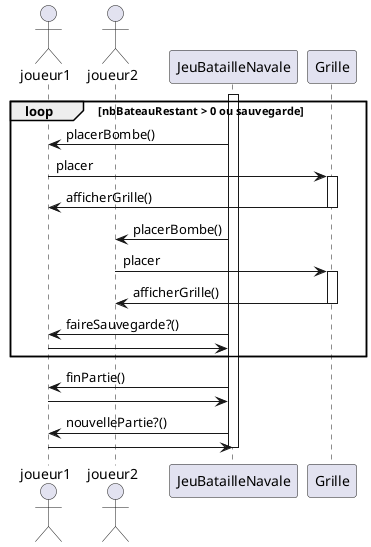 @startuml
actor joueur1
actor joueur2

activate JeuBatailleNavale
loop nbBateauRestant > 0 ou sauvegarde
   JeuBatailleNavale -> joueur1 : placerBombe()
   joueur1 -> Grille : placer
   activate Grille
   Grille -> joueur1 : afficherGrille()
   deactivate Grille
   JeuBatailleNavale -> joueur2 : placerBombe()
   joueur2 -> Grille : placer
   activate Grille
   Grille -> joueur2 : afficherGrille()
   deactivate Grille
   JeuBatailleNavale -> joueur1 : faireSauvegarde?()
   joueur1 -> JeuBatailleNavale
end
JeuBatailleNavale -> joueur1 : finPartie()
joueur1 -> JeuBatailleNavale
JeuBatailleNavale -> joueur1 : nouvellePartie?()
joueur1 -> JeuBatailleNavale


deactivate JeuBatailleNavale
@enduml
